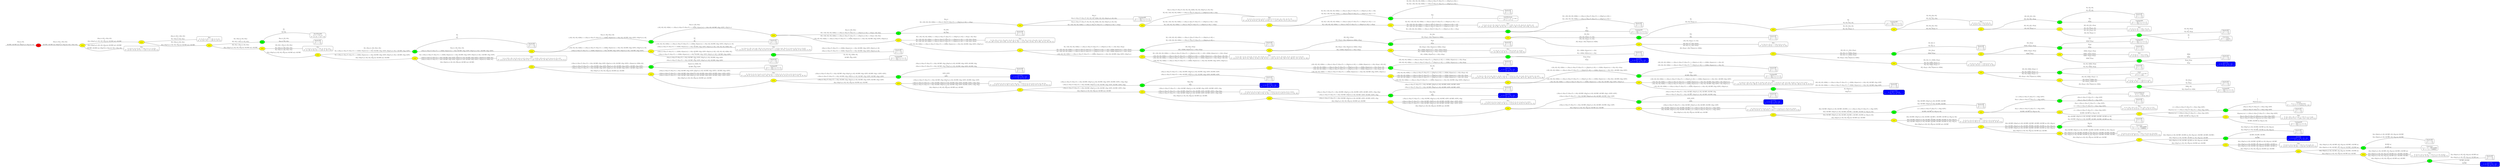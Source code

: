 digraph G { 

                graph [fontname = "STIX Two Math"];
                 node [fontname = "STIX Two Math"];
                 edge [fontname = "STIX Two Math"];
                rankdir=LR;
   node1 [style="filled",fillcolor="red",label="loop"];
   
   node2 [shape="box",style="rounded",label="Mux\n h: ⟨⟨a, b⟩, ⟨c, d⟩⟩ ⟼ {⟨b, ⟨a, d, c⟩⟩}\n h*: ⟨A, ⟨B, C, D⟩⟩ ⟼ {⟨⟨B, A⟩, ⟨D, C⟩⟩}"];
   
   node3 [shape="box",style="rounded",label="MeetNDualDP\n h: a ⟼ {⟨a, a⟩}\n h*: ⟨r1, r2⟩ ⟼ {r1 ∨ r2}"];
   
   node4 [shape="box",style="rounded",label="IdentityDP\n h: f ⟼ {f}\n h*: r ⟼ {r}"];
   
   node5 [style="filled",fillcolor="green",label="par"];
   
   node6 [shape="box",style="rounded",label="Mux\n h: ⟨⟨a, b⟩, ⟨c, d, e⟩⟩ ⟼ {⟨b, ⟨⟨c, ⟨d, e⟩⟩, a⟩⟩}\n h*: ⟨A, ⟨⟨B, ⟨C, D⟩⟩, E⟩⟩ ⟼ {⟨⟨E, A⟩, ⟨B, C, D⟩⟩}"];
   
   node7 [shape="box",style="rounded",label="IdentityDP\n h: f ⟼ {f}\n h*: r ⟼ {r}"];
   
   node8 [shape="box",style="rounded",label="CatalogueDP\n h: f ⟼ Min { r_i | f_i ≽ f}\n h*: r ⟼ Max { f_i | r_i ≼ f}"];
   
   node9 [shape="box",style="rounded",label="Mux\n h: ⟨a, b, c, d, e, f, g, h, i, j, k, l⟩ ⟼ {⟨⟨h, k, ⟨⟨e, d, f, g⟩⟩, ⟨⟨a, c, b⟩⟩, ⟨⟨j, i⟩⟩⟩, l⟩}\n h*: ⟨⟨A, B, ⟨⟨C, D, E, F⟩⟩, ⟨⟨G, H, I⟩⟩, ⟨⟨J, K⟩⟩⟩, L⟩ ⟼ {⟨G, I, H, D, C, E, F, A, K, J, B, L⟩}"];
   
   node10 [shape="box",style="rounded",label="IdentityDP\n h: f ⟼ {f}\n h*: r ⟼ {r}"];
   
   node11 [shape="box",style="rounded",label="LimitMaximals\n h: f ⟼ {⟨⟩} if f ∈ ↓{⊤ s}, else ø\n h*: ⟨⟩ ⟼ {⊤ s}"];
   
   node12 [style="filled",fillcolor="green",label="par"];
   
   node13 [shape="box",style="rounded",label="Mux\n h: ⟨⟨a, b, ⟨⟨c, d, e, f⟩⟩, ⟨⟨g, h, i⟩⟩, ⟨⟨j, k⟩⟩⟩, ⟨⟩⟩ ⟼ {⟨⟨b, ⟨⟨c, d, e, f⟩⟩, ⟨⟨g, h, i⟩⟩, ⟨⟨j, k⟩⟩⟩, a⟩}\n h*: ⟨⟨A, ⟨⟨B, C, D, E⟩⟩, ⟨⟨F, G, H⟩⟩, ⟨⟨I, J⟩⟩⟩, K⟩ ⟼ {⟨⟨K, A, ⟨⟨B, C, D, E⟩⟩, ⟨⟨F, G, H⟩⟩, ⟨⟨I, J⟩⟩⟩, ⟨⟩⟩}"];
   
   node14 [shape="box",style="rounded",label="IdentityDP\n h: f ⟼ {f}\n h*: r ⟼ {r}"];
   
   node15 [shape="box",style="rounded",label="CatalogueDP\n h: f ⟼ Min { r_i | f_i ≽ f}\n h*: r ⟼ Max { f_i | r_i ≼ f}"];
   
   node16 [style="filled",fillcolor="green",label="par"];
   
   node17 [style="filled",fillcolor="yellow",label="series"];
   
   node18 [style="filled",fillcolor="yellow",label="series"];
   
   node19 [style="filled",fillcolor="yellow",label="series"];
   
   node20 [style="filled",fillcolor="yellow",label="series"];
   
   node21 [shape="box",style="rounded",label="IdentityDP\n h: f ⟼ {f}\n h*: r ⟼ {r}"];
   
   node22 [style="filled",fillcolor="green",label="par"];
   
   node23 [shape="box",style="rounded",label="Mux\n h: ⟨⟨⟨a, ⟨⟨b, c, d, e⟩⟩, ⟨⟨f, g, h⟩⟩, ⟨⟨i, j⟩⟩⟩, k⟩, ⟨l, m⟩⟩ ⟼ {⟨⟨a, ⟨⟨b, c, d, e⟩⟩, ⟨⟨f, g, h⟩⟩, ⟨⟨i, j⟩⟩⟩, ⟨⟨l, m⟩, k⟩⟩}\n h*: ⟨⟨A, ⟨⟨B, C, D, E⟩⟩, ⟨⟨F, G, H⟩⟩, ⟨⟨I, J⟩⟩⟩, ⟨⟨K, L⟩, M⟩⟩ ⟼ {⟨⟨⟨A, ⟨⟨B, C, D, E⟩⟩, ⟨⟨F, G, H⟩⟩, ⟨⟨I, J⟩⟩⟩, M⟩, ⟨K, L⟩⟩}"];
   
   node24 [shape="box",style="rounded",label="IdentityDP\n h: f ⟼ {f}\n h*: r ⟼ {r}"];
   
   node25 [shape="box",style="rounded",label="CatalogueDP\n h: f ⟼ Min { r_i | f_i ≽ f}\n h*: r ⟼ Max { f_i | r_i ≼ f}"];
   
   node26 [shape="box",style="rounded",label="Mux\n h: ⟨a, b, c, d⟩ ⟼ {⟨⟨a, b, d⟩, c⟩}\n h*: ⟨⟨A, B, C⟩, D⟩ ⟼ {⟨A, B, D, C⟩}"];
   
   node27 [shape="box",style="rounded",label="IdentityDP\n h: f ⟼ {f}\n h*: r ⟼ {r}"];
   
   node28 [shape="box",style="rounded",label="CatalogueDP\n h: f ⟼ Min { r_i | f_i ≽ f}\n h*: r ⟼ Max { f_i | r_i ≼ f}"];
   
   node29 [style="filled",fillcolor="green",label="par"];
   
   node30 [shape="box",style="rounded",label="Mux\n h: ⟨⟨a, b, c⟩, d⟩ ⟼ {⟨⟨b, c, d⟩, a⟩}\n h*: ⟨⟨A, B, C⟩, D⟩ ⟼ {⟨⟨D, A, B⟩, C⟩}"];
   
   node31 [shape="box",style="rounded",label="IdentityDP\n h: f ⟼ {f}\n h*: r ⟼ {r}"];
   
   node32 [shape="box",style="rounded",label="Conversion\n h: f ⟼ {ceil(f)}\n h*: r ⟼ {(float) r}"];
   
   node33 [style="filled",fillcolor="green",label="par"];
   
   node34 [style="filled",fillcolor="yellow",label="series"];
   
   node35 [style="filled",fillcolor="yellow",label="series"];
   
   node36 [style="filled",fillcolor="yellow",label="series"];
   
   node37 [style="filled",fillcolor="yellow",label="series"];
   
   node38 [shape="box",style="rounded",label="IdentityDP\n h: f ⟼ {f}\n h*: r ⟼ {r}"];
   
   node39 [style="filled",fillcolor="green",label="par"];
   
   node40 [shape="box",style="rounded",label="Mux\n h: ⟨⟨⟨a, b, c⟩, d⟩, e⟩ ⟼ {⟨⟨a, b, d⟩, ⟨e, c⟩⟩}\n h*: ⟨⟨A, B, C⟩, ⟨D, E⟩⟩ ⟼ {⟨⟨⟨A, B, E⟩, C⟩, D⟩}"];
   
   node41 [shape="box",style="rounded",label="IdentityDP\n h: f ⟼ {f}\n h*: r ⟼ {r}"];
   
   node42 [shape="box",style="rounded",label="CatalogueDP\n h: f ⟼ Min { r_i | f_i ≽ f}\n h*: r ⟼ Max { f_i | r_i ≼ f}"];
   
   node43 [shape="box",style="rounded",label="IdentityDP\n h: f ⟼ {f}\n h*: r ⟼ {r}"];
   
   node44 [style="filled",fillcolor="green",label="par"];
   
   node45 [shape="box",style="rounded",label="Mux\n h: ⟨⟨a, b⟩, c⟩ ⟼ {⟨a, ⟨c, b⟩⟩}\n h*: ⟨A, ⟨B, C⟩⟩ ⟼ {⟨⟨A, C⟩, B⟩}"];
   
   node46 [shape="box",style="rounded",label="IdentityDP\n h: f ⟼ {f}\n h*: r ⟼ {r}"];
   
   node47 [shape="box",style="filled,rounded",fillcolor="blue",fontcolor="white",label="SumNDP\n h: ⟨f1, f2⟩ ⟼ {f1 + f2}\n h*: r ⟼  {⟨f1, f2⟩ | f1+f2 = r}"];
   
   node48 [style="filled",fillcolor="green",label="par"];
   
   node49 [style="filled",fillcolor="yellow",label="series"];
   
   node50 [style="filled",fillcolor="yellow",label="series"];
   
   node51 [style="filled",fillcolor="green",label="par"];
   
   node52 [shape="box",style="rounded",label="Mux\n h: ⟨⟨a, b, c⟩, ⟨d, e⟩⟩ ⟼ {⟨⟨a, b, d, e⟩, c⟩}\n h*: ⟨⟨A, B, C, D⟩, E⟩ ⟼ {⟨⟨A, B, E⟩, ⟨C, D⟩⟩}"];
   
   node53 [shape="box",style="rounded",label="IdentityDP\n h: f ⟼ {f}\n h*: r ⟼ {r}"];
   
   node54 [shape="box",style="rounded",label="Limit\n h: f ⟼ {⟨⟩} if f ≼ 10, else ø\n h*: ⟨⟩ ⟼ {10}"];
   
   node55 [style="filled",fillcolor="green",label="par"];
   
   node56 [shape="box",style="rounded",label="Mux\n h: ⟨⟨a, b, c, d⟩, ⟨⟩⟩ ⟼ {⟨⟨b, d⟩, ⟨c, a⟩⟩}\n h*: ⟨⟨A, B⟩, ⟨C, D⟩⟩ ⟼ {⟨⟨D, A, C, B⟩, ⟨⟩⟩}"];
   
   node57 [shape="box",style="rounded",label="IdentityDP\n h: f ⟼ {f}\n h*: r ⟼ {r}"];
   
   node58 [shape="box",style="rounded",label="CatalogueDP\n h: f ⟼ Min { r_i | f_i ≽ f}\n h*: r ⟼ Max { f_i | r_i ≼ f}"];
   
   node59 [style="filled",fillcolor="green",label="par"];
   
   node60 [style="filled",fillcolor="yellow",label="series"];
   
   node61 [style="filled",fillcolor="yellow",label="series"];
   
   node62 [style="filled",fillcolor="yellow",label="series"];
   
   node63 [style="filled",fillcolor="yellow",label="series"];
   
   node64 [style="filled",fillcolor="yellow",label="series"];
   
   node65 [style="filled",fillcolor="yellow",label="series"];
   
   node66 [shape="box",style="rounded",label="IdentityDP\n h: f ⟼ {f}\n h*: r ⟼ {r}"];
   
   node67 [style="filled",fillcolor="green",label="par"];
   
   node68 [shape="box",style="rounded",label="Mux\n h: ⟨⟨⟨a, b⟩, ⟨c, d, e⟩⟩, f⟩ ⟼ {⟨⟨a, ⟨⟨e, d⟩⟩, c⟩, ⟨f, b⟩⟩}\n h*: ⟨⟨A, ⟨⟨B, C⟩⟩, D⟩, ⟨E, F⟩⟩ ⟼ {⟨⟨⟨A, F⟩, ⟨D, C, B⟩⟩, E⟩}"];
   
   node69 [shape="box",style="rounded",label="IdentityDP\n h: f ⟼ {f}\n h*: r ⟼ {r}"];
   
   node70 [shape="box",style="filled,rounded",fillcolor="blue",fontcolor="white",label="SumNDP\n h: ⟨f1, f2⟩ ⟼ {f1 + f2}\n h*: r ⟼  {⟨f1, f2⟩ | f1+f2 = r}"];
   
   node71 [style="filled",fillcolor="green",label="par"];
   
   node72 [style="filled",fillcolor="yellow",label="series"];
   
   node73 [style="filled",fillcolor="yellow",label="series"];
   
   node74 [style="filled",fillcolor="green",label="par"];
   
   node75 [shape="box",style="rounded",label="Mux\n h: ⟨⟨a, ⟨⟨b, c, d, e⟩⟩, ⟨⟨f, g, h⟩⟩, ⟨⟨i, j⟩⟩⟩, ⟨⟨k, ⟨⟨l, m⟩⟩, n⟩, o⟩⟩ ⟼ {⟨⟨⟨⟨b, c, d, e⟩⟩, ⟨⟨f, g, h⟩⟩, ⟨⟨i, j⟩⟩, ⟨⟨l, m⟩⟩, n, o⟩, ⟨k, a⟩⟩}\n h*: ⟨⟨⟨⟨A, B, C, D⟩⟩, ⟨⟨E, F, G⟩⟩, ⟨⟨H, I⟩⟩, ⟨⟨J, K⟩⟩, L, M⟩, ⟨N, O⟩⟩ ⟼ {⟨⟨O, ⟨⟨A, B, C, D⟩⟩, ⟨⟨E, F, G⟩⟩, ⟨⟨H, I⟩⟩⟩, ⟨⟨N, ⟨⟨J, K⟩⟩, L⟩, M⟩⟩}"];
   
   node76 [shape="box",style="rounded",label="IdentityDP\n h: f ⟼ {f}\n h*: r ⟼ {r}"];
   
   node77 [shape="box",style="filled,rounded",fillcolor="blue",fontcolor="white",label="SumNDP\n h: ⟨f1, f2⟩ ⟼ {f1 + f2}\n h*: r ⟼  {⟨f1, f2⟩ | f1+f2 = r}"];
   
   node78 [style="filled",fillcolor="green",label="par"];
   
   node79 [shape="box",style="rounded",label="Mux\n h: ⟨⟨⟨⟨a, b, c, d⟩⟩, ⟨⟨e, f, g⟩⟩, ⟨⟨h, i⟩⟩, ⟨⟨j, k⟩⟩, l, m⟩, n⟩ ⟼ {⟨⟨⟨⟨a, b, c, d⟩⟩, ⟨⟨e, f, g⟩⟩, ⟨⟨h, i⟩⟩, ⟨⟨j, k⟩⟩, l, n⟩, m⟩}\n h*: ⟨⟨⟨⟨A, B, C, D⟩⟩, ⟨⟨E, F, G⟩⟩, ⟨⟨H, I⟩⟩, ⟨⟨J, K⟩⟩, L, M⟩, N⟩ ⟼ {⟨⟨⟨⟨A, B, C, D⟩⟩, ⟨⟨E, F, G⟩⟩, ⟨⟨H, I⟩⟩, ⟨⟨J, K⟩⟩, L, N⟩, M⟩}"];
   
   node80 [shape="box",style="rounded",label="IdentityDP\n h: f ⟼ {f}\n h*: r ⟼ {r}"];
   
   node81 [shape="box",style="rounded",label="CatalogueDP\n h: f ⟼ Min { r_i | f_i ≽ f}\n h*: r ⟼ Max { f_i | r_i ≼ f}"];
   
   node82 [style="filled",fillcolor="green",label="par"];
   
   node83 [shape="box",style="rounded",label="Mux\n h: ⟨⟨⟨⟨a, b, c, d⟩⟩, ⟨⟨e, f, g⟩⟩, ⟨⟨h, i⟩⟩, ⟨⟨j, k⟩⟩, l, m⟩, ⟨n, o, p⟩⟩ ⟼ {⟨⟨⟨⟨a, b, c, d⟩⟩, ⟨⟨e, f, g⟩⟩, ⟨⟨j, k⟩⟩, l, m, n, o, p⟩, ⟨i, h⟩⟩}\n h*: ⟨⟨⟨⟨A, B, C, D⟩⟩, ⟨⟨E, F, G⟩⟩, ⟨⟨H, I⟩⟩, J, K, L, M, N⟩, ⟨O, P⟩⟩ ⟼ {⟨⟨⟨⟨A, B, C, D⟩⟩, ⟨⟨E, F, G⟩⟩, ⟨⟨P, O⟩⟩, ⟨⟨H, I⟩⟩, J, K⟩, ⟨L, M, N⟩⟩}"];
   
   node84 [shape="box",style="rounded",label="IdentityDP\n h: f ⟼ {f}\n h*: r ⟼ {r}"];
   
   node85 [shape="box",style="filled,rounded",fillcolor="blue",fontcolor="white",label="ProductNDP\n h: ⟨f1, f2⟩ ⟼ {f1⋅f2}\n h*: r ⟼ Max {⟨f1, f2⟩ | f1⋅f2 ≤ r}"];
   
   node86 [style="filled",fillcolor="green",label="par"];
   
   node87 [style="filled",fillcolor="yellow",label="series"];
   
   node88 [style="filled",fillcolor="yellow",label="series"];
   
   node89 [style="filled",fillcolor="yellow",label="series"];
   
   node90 [style="filled",fillcolor="yellow",label="series"];
   
   node91 [style="filled",fillcolor="yellow",label="series"];
   
   node92 [style="filled",fillcolor="yellow",label="series"];
   
   node93 [style="filled",fillcolor="yellow",label="series"];
   
   node94 [style="filled",fillcolor="yellow",label="series"];
   
   node95 [shape="box",style="rounded",label="IdentityDP\n h: f ⟼ {f}\n h*: r ⟼ {r}"];
   
   node96 [style="filled",fillcolor="green",label="par"];
   
   node97 [shape="box",style="rounded",label="Mux\n h: ⟨⟨⟨⟨⟨a, b, c, d⟩⟩, ⟨⟨e, f, g⟩⟩, ⟨⟨h, i⟩⟩, j, k, l, m, n⟩, o⟩, p⟩ ⟼ {⟨⟨⟨⟨e, f, g⟩⟩, ⟨⟨h, i⟩⟩, j, l, m, n, o, k⟩, ⟨b, a, c, d, p⟩⟩}\n h*: ⟨⟨⟨⟨A, B, C⟩⟩, ⟨⟨D, E⟩⟩, F, G, H, I, J, K⟩, ⟨L, M, N, O, P⟩⟩ ⟼ {⟨⟨⟨⟨⟨M, L, N, O⟩⟩, ⟨⟨A, B, C⟩⟩, ⟨⟨D, E⟩⟩, F, K, G, H, I⟩, J⟩, P⟩}"];
   
   node98 [shape="box",style="rounded",label="IdentityDP\n h: f ⟼ {f}\n h*: r ⟼ {r}"];
   
   node99 [shape="box",style="rounded",label="CatalogueDP\n h: f ⟼ Min { r_i | f_i ≽ f}\n h*: r ⟼ Max { f_i | r_i ≼ f}"];
   
   node100 [style="filled",fillcolor="green",label="par"];
   
   node101 [style="filled",fillcolor="yellow",label="series"];
   
   node102 [style="filled",fillcolor="yellow",label="series"];
   
   node103 [style="filled",fillcolor="green",label="par"];
   
   node104 [shape="box",style="rounded",label="Mux\n h: ⟨a, ⟨⟨⟨⟨b, c, d⟩⟩, ⟨⟨e, f⟩⟩, g, h, i, j, k, l⟩, ⟨m, n, o⟩⟩⟩ ⟼ {⟨⟨⟨⟨b, c, d⟩⟩, g, h, i, j, k, l, m, n, o⟩, ⟨f, e, a⟩⟩}\n h*: ⟨⟨⟨⟨A, B, C⟩⟩, D, E, F, G, H, I, J, K, L⟩, ⟨M, N, O⟩⟩ ⟼ {⟨O, ⟨⟨⟨⟨A, B, C⟩⟩, ⟨⟨N, M⟩⟩, D, E, F, G, H, I⟩, ⟨J, K, L⟩⟩⟩}"];
   
   node105 [shape="box",style="rounded",label="IdentityDP\n h: f ⟼ {f}\n h*: r ⟼ {r}"];
   
   node106 [shape="box",style="rounded",label="CatalogueDP\n h: f ⟼ Min { r_i | f_i ≽ f}\n h*: r ⟼ Max { f_i | r_i ≼ f}"];
   
   node107 [style="filled",fillcolor="green",label="par"];
   
   node108 [shape="box",style="rounded",label="Mux\n h: ⟨⟨⟨⟨a, b, c⟩⟩, d, e, f, g, h, i, j, k, l⟩, ⟨m, n, o⟩⟩ ⟼ {⟨⟨⟨⟨a, b, c⟩⟩, d, e, f, h, i, j, k, l, m, n⟩, ⟨o, g⟩⟩}\n h*: ⟨⟨⟨⟨A, B, C⟩⟩, D, E, F, G, H, I, J, K, L, M⟩, ⟨N, O⟩⟩ ⟼ {⟨⟨⟨⟨A, B, C⟩⟩, D, E, F, O, G, H, I, J, K⟩, ⟨L, M, N⟩⟩}"];
   
   node109 [shape="box",style="rounded",label="IdentityDP\n h: f ⟼ {f}\n h*: r ⟼ {r}"];
   
   node110 [shape="box",style="filled,rounded",fillcolor="blue",fontcolor="white",label="SumNDP\n h: ⟨f1, f2⟩ ⟼ {f1 + f2}\n h*: r ⟼  {⟨f1, f2⟩ | f1+f2 = r}"];
   
   node111 [style="filled",fillcolor="green",label="par"];
   
   node112 [shape="box",style="rounded",label="Mux\n h: ⟨⟨⟨⟨a, b, c⟩⟩, d, e, f, g, h, i, j, k, l, m⟩, n⟩ ⟼ {⟨⟨⟨⟨a, b, c⟩⟩, d, e, g, h, i, j, k, l, n⟩, ⟨m, f⟩⟩}\n h*: ⟨⟨⟨⟨A, B, C⟩⟩, D, E, F, G, H, I, J, K, L⟩, ⟨M, N⟩⟩ ⟼ {⟨⟨⟨⟨A, B, C⟩⟩, D, E, N, F, G, H, I, J, K, M⟩, L⟩}"];
   
   node113 [shape="box",style="rounded",label="IdentityDP\n h: f ⟼ {f}\n h*: r ⟼ {r}"];
   
   node114 [shape="box",style="filled,rounded",fillcolor="blue",fontcolor="white",label="SumNDP\n h: ⟨f1, f2⟩ ⟼ {f1 + f2}\n h*: r ⟼  {⟨f1, f2⟩ | f1+f2 = r}"];
   
   node115 [style="filled",fillcolor="green",label="par"];
   
   node116 [shape="box",style="rounded",label="Mux\n h: ⟨⟨⟨⟨a, b, c⟩⟩, d, e, f, g, h, i, j, k, l⟩, m⟩ ⟼ {⟨⟨⟨⟨a, b, c⟩⟩, d, e, f, g, h, j, k, l⟩, ⟨i, m⟩⟩}\n h*: ⟨⟨⟨⟨A, B, C⟩⟩, D, E, F, G, H, I, J, K⟩, ⟨L, M⟩⟩ ⟼ {⟨⟨⟨⟨A, B, C⟩⟩, D, E, F, G, H, L, I, J, K⟩, M⟩}"];
   
   node117 [shape="box",style="rounded",label="IdentityDP\n h: f ⟼ {f}\n h*: r ⟼ {r}"];
   
   node118 [shape="box",style="filled,rounded",fillcolor="blue",fontcolor="white",label="SumNDP\n h: ⟨f1, f2⟩ ⟼ {f1 + f2}\n h*: r ⟼  {⟨f1, f2⟩ | f1+f2 = r}"];
   
   node119 [style="filled",fillcolor="green",label="par"];
   
   node120 [shape="box",style="rounded",label="Mux\n h: ⟨⟨⟨⟨a, b, c⟩⟩, d, e, f, g, h, i, j, k⟩, l⟩ ⟼ {⟨⟨⟨⟨a, b, c⟩⟩, d, e, f, g, h, j, l⟩, ⟨i, k⟩⟩}\n h*: ⟨⟨⟨⟨A, B, C⟩⟩, D, E, F, G, H, I, J⟩, ⟨K, L⟩⟩ ⟼ {⟨⟨⟨⟨A, B, C⟩⟩, D, E, F, G, H, K, I, L⟩, J⟩}"];
   
   node121 [shape="box",style="rounded",label="IdentityDP\n h: f ⟼ {f}\n h*: r ⟼ {r}"];
   
   node122 [shape="box",style="filled,rounded",fillcolor="blue",fontcolor="white",label="SumNDP\n h: ⟨f1, f2⟩ ⟼ {f1 + f2}\n h*: r ⟼  {⟨f1, f2⟩ | f1+f2 = r}"];
   
   node123 [style="filled",fillcolor="green",label="par"];
   
   node124 [shape="box",style="rounded",label="Mux\n h: ⟨⟨⟨⟨a, b, c⟩⟩, d, e, f, g, h, i, j⟩, k⟩ ⟼ {⟨⟨d, e, f, g, h, i⟩, ⟨⟨⟩, ⟨⟨⟨a, b, c⟩⟩, j, k⟩⟩⟩}\n h*: ⟨⟨A, B, C, D, E, F⟩, ⟨⟨⟩, ⟨⟨⟨G, H, I⟩⟩, J, K⟩⟩⟩ ⟼ {⟨⟨⟨⟨G, H, I⟩⟩, A, B, C, D, E, F, J⟩, K⟩}"];
   
   node125 [shape="box",style="rounded",label="IdentityDP\n h: f ⟼ {f}\n h*: r ⟼ {r}"];
   
   node126 [shape="box",style="rounded",label="ConstantMinimals\n h: ⟨⟩ ⟼ {0 m}\n h*: r ⟼ {⟨⟩} if r ∈ ↑{0 m}, else ø"];
   
   node127 [shape="box",style="rounded",label="IdentityDP\n h: f ⟼ {f}\n h*: r ⟼ {r}"];
   
   node128 [style="filled",fillcolor="green",label="par"];
   
   node129 [shape="box",style="rounded",label="Mux\n h: ⟨a, ⟨⟨⟨b, c, d⟩⟩, e, f⟩⟩ ⟼ {⟨⟨⟩, ⟨⟨⟨b, c, d⟩⟩, a, e, f⟩⟩}\n h*: ⟨⟨⟩, ⟨⟨⟨A, B, C⟩⟩, D, E, F⟩⟩ ⟼ {⟨D, ⟨⟨⟨A, B, C⟩⟩, E, F⟩⟩}"];
   
   node130 [shape="box",style="rounded",label="Constant\n h: ⟨⟩ ⟼ {⟨1 person/car⟩}\n h*: r ⟼ {⟨⟩} if r ≼ ⟨1 person/car⟩, else ø"];
   
   node131 [shape="box",style="rounded",label="IdentityDP\n h: f ⟼ {f}\n h*: r ⟼ {r}"];
   
   node132 [style="filled",fillcolor="green",label="par"];
   
   node133 [shape="box",style="rounded",label="Mux\n h: ⟨⟨a⟩, ⟨⟨⟨b, c, d⟩⟩, e, f, g⟩⟩ ⟼ {⟨b, d, c, a, e, f, g⟩}\n h*: ⟨A, B, C, D, E, F, G⟩ ⟼ {⟨⟨D⟩, ⟨⟨⟨A, C, B⟩⟩, E, F, G⟩⟩}"];
   
   node134 [shape="box",style="rounded",label="CatalogueDP\n h: f ⟼ Min { r_i | f_i ≽ f}\n h*: r ⟼ Max { f_i | r_i ≼ f}"];
   
   node135 [style="filled",fillcolor="yellow",label="series"];
   
   node136 [style="filled",fillcolor="yellow",label="series"];
   
   node137 [style="filled",fillcolor="yellow",label="series"];
   
   node138 [style="filled",fillcolor="yellow",label="series"];
   
   node139 [style="filled",fillcolor="green",label="par"];
   
   node140 [shape="box",style="rounded",label="Mux\n h: ⟨⟨a, b, c, d, e, f⟩, ⟨g, h, i, j⟩⟩ ⟼ {⟨⟨a, b, c, d, e, f, g, h, j⟩, i⟩}\n h*: ⟨⟨A, B, C, D, E, F, G, H, I⟩, J⟩ ⟼ {⟨⟨A, B, C, D, E, F⟩, ⟨G, H, J, I⟩⟩}"];
   
   node141 [shape="box",style="rounded",label="IdentityDP\n h: f ⟼ {f}\n h*: r ⟼ {r}"];
   
   node142 [shape="box",style="rounded",label="Conversion\n h: f ⟼ {f × 1609.344000}\n h*: r ⟼ {r × 0.000621}"];
   
   node143 [style="filled",fillcolor="green",label="par"];
   
   node144 [shape="box",style="rounded",label="Mux\n h: ⟨⟨a, b, c, d, e, f, g, h, i⟩, j⟩ ⟼ {⟨⟨a, c, d, e, h, i, j⟩, ⟨f, g, b⟩⟩}\n h*: ⟨⟨A, B, C, D, E, F, G⟩, ⟨H, I, J⟩⟩ ⟼ {⟨⟨A, J, B, C, D, H, I, E, F⟩, G⟩}"];
   
   node145 [shape="box",style="rounded",label="IdentityDP\n h: f ⟼ {f}\n h*: r ⟼ {r}"];
   
   node146 [shape="box",style="filled,rounded",fillcolor="blue",fontcolor="white",label="SumNDP\n h: ⟨f1, f2, f3⟩ ⟼ {f1 + f2 + f3}\n h*: r ⟼  {⟨f1, f2, f3⟩ | f1+f2+f3 = r}"];
   
   node147 [style="filled",fillcolor="green",label="par"];
   
   node148 [shape="box",style="rounded",label="Mux\n h: ⟨⟨a, b, c, d, e, f, g⟩, h⟩ ⟼ {⟨⟨a, b, c, d, f, g, h⟩, e⟩}\n h*: ⟨⟨A, B, C, D, E, F, G⟩, H⟩ ⟼ {⟨⟨A, B, C, D, H, E, F⟩, G⟩}"];
   
   node149 [shape="box",style="rounded",label="IdentityDP\n h: f ⟼ {f}\n h*: r ⟼ {r}"];
   
   node150 [shape="box",style="rounded",label="Conversion\n h: f ⟼ {f × 1609.344000}\n h*: r ⟼ {r × 0.000621}"];
   
   node151 [style="filled",fillcolor="green",label="par"];
   
   node152 [shape="box",style="rounded",label="Mux\n h: ⟨⟨a, b, c, d, e, f, g⟩, h⟩ ⟼ {⟨⟨a, b, c, e, f, h⟩, ⟨d, g⟩⟩}\n h*: ⟨⟨A, B, C, D, E, F⟩, ⟨G, H⟩⟩ ⟼ {⟨⟨A, B, C, G, D, E, H⟩, F⟩}"];
   
   node153 [shape="box",style="rounded",label="IdentityDP\n h: f ⟼ {f}\n h*: r ⟼ {r}"];
   
   node154 [shape="box",style="filled,rounded",fillcolor="blue",fontcolor="white",label="SumNDP\n h: ⟨f1, f2⟩ ⟼ {f1 + f2}\n h*: r ⟼  {⟨f1, f2⟩ | f1+f2 = r}"];
   
   node155 [style="filled",fillcolor="green",label="par"];
   
   node156 [style="filled",fillcolor="yellow",label="series"];
   
   node157 [style="filled",fillcolor="yellow",label="series"];
   
   node158 [style="filled",fillcolor="yellow",label="series"];
   
   node159 [style="filled",fillcolor="yellow",label="series"];
   
   node160 [style="filled",fillcolor="yellow",label="series"];
   
   node161 [style="filled",fillcolor="yellow",label="series"];
   
   node162 [style="filled",fillcolor="yellow",label="series"];
   
   node163 [style="filled",fillcolor="yellow",label="series"];
   
   node164 [style="filled",fillcolor="yellow",label="series"];
   
   node165 [style="filled",fillcolor="yellow",label="series"];
   
   node166 [style="filled",fillcolor="yellow",label="series"];
   
   node167 [style="filled",fillcolor="yellow",label="series"];
   
   node168 [style="filled",fillcolor="yellow",label="series"];
   
   node169 [style="filled",fillcolor="yellow",label="series"];
   
   node170 [style="filled",fillcolor="yellow",label="series"];
   
   node171 [style="filled",fillcolor="yellow",label="series"];
   
   node172 [style="filled",fillcolor="yellow",label="series"];
   
   node173 [style="filled",fillcolor="yellow",label="series"];
   
   node174 [style="filled",fillcolor="yellow",label="series"];
   
   node175 [style="filled",fillcolor="yellow",label="series"];
   
   node176 [style="filled",fillcolor="yellow",label="series"];
   
   node177 [style="filled",fillcolor="yellow",label="series"];
   
   node178 [style="filled",fillcolor="yellow",label="series"];
   
   node179 [shape="box",style="rounded",label="Mux\n h: ⟨⟨a, b, c, d, e, f⟩, g⟩ ⟼ {⟨⟨g, f, b, e, c⟩, ⟨a, d⟩⟩}\n h*: ⟨⟨A, B, C, D, E⟩, ⟨F, G⟩⟩ ⟼ {⟨⟨F, C, E, G, D, B⟩, A⟩}"];
   
   node180 [style="filled",fillcolor="yellow",label="series"];
   
   node181 [shape="none",label=""];
   
   node1->node180 [arrowhead="none",label="(R[m/s]×R[])×(R[s]×R[])\n↓\n(R[CHF]×R[CHF/mi]×R[kg*m/s]×R[g/mi]×R[])×(R[s]×R[])"];
   node5->node3 [arrowhead="none",label="R[]\n↓\nR[]×R[]"];
   node5->node4 [arrowhead="none",label="R[m/s]×R[]×R[s]\n↓\nR[m/s]×R[]×R[s]"];
   node12->node10 [arrowhead="none",label="R[]×R[]×((R[]×R[]×R[]×R[Hz])×)×((R[m/s]×R[m/s²]×R[m/s²])×)×((R[kg*m/s]×R[])×)\n↓\nR[]×R[]×((R[]×R[]×R[]×R[Hz])×)×((R[m/s]×R[m/s²]×R[m/s²])×)×((R[kg*m/s]×R[])×)"];
   node12->node11 [arrowhead="none",label="R[s]\n↓\n𝟙"];
   node16->node14 [arrowhead="none",label="R[]×((R[]×R[]×R[]×R[Hz])×)×((R[m/s]×R[m/s²]×R[m/s²])×)×((R[kg*m/s]×R[])×)\n↓\nR[]×((R[]×R[]×R[]×R[Hz])×)×((R[m/s]×R[m/s²]×R[m/s²])×)×((R[kg*m/s]×R[])×)"];
   node16->node15 [arrowhead="none",label="R[]\n↓\nR[op]"];
   node17->node13 [arrowhead="none",label="R[]×R[]×((R[]×R[]×R[]×R[Hz])×)×((R[m/s]×R[m/s²]×R[m/s²])×)×((R[kg*m/s]×R[])×)×(𝟙)\n↓\nR[]×((R[]×R[]×R[]×R[Hz])×)×((R[m/s]×R[m/s²]×R[m/s²])×)×((R[kg*m/s]×R[])×)×R[]"];
   node17->node16 [arrowhead="none",label="R[]×((R[]×R[]×R[]×R[Hz])×)×((R[m/s]×R[m/s²]×R[m/s²])×)×((R[kg*m/s]×R[])×)×R[]\n↓\nR[]×((R[]×R[]×R[]×R[Hz])×)×((R[m/s]×R[m/s²]×R[m/s²])×)×((R[kg*m/s]×R[])×)×R[op]"];
   node18->node12 [arrowhead="none",label="R[]×R[]×((R[]×R[]×R[]×R[Hz])×)×((R[m/s]×R[m/s²]×R[m/s²])×)×((R[kg*m/s]×R[])×)×R[s]\n↓\nR[]×R[]×((R[]×R[]×R[]×R[Hz])×)×((R[m/s]×R[m/s²]×R[m/s²])×)×((R[kg*m/s]×R[])×)×(𝟙)"];
   node18->node17 [arrowhead="none",label="R[]×R[]×((R[]×R[]×R[]×R[Hz])×)×((R[m/s]×R[m/s²]×R[m/s²])×)×((R[kg*m/s]×R[])×)×(𝟙)\n↓\nR[]×((R[]×R[]×R[]×R[Hz])×)×((R[m/s]×R[m/s²]×R[m/s²])×)×((R[kg*m/s]×R[])×)×R[op]"];
   node19->node9 [arrowhead="none",label="R[m/s]×R[m/s²]×R[m/s²]×R[]×R[]×R[]×R[Hz]×R[]×R[]×R[kg*m/s]×R[]×R[s]\n↓\nR[]×R[]×((R[]×R[]×R[]×R[Hz])×)×((R[m/s]×R[m/s²]×R[m/s²])×)×((R[kg*m/s]×R[])×)×R[s]"];
   node19->node18 [arrowhead="none",label="R[]×R[]×((R[]×R[]×R[]×R[Hz])×)×((R[m/s]×R[m/s²]×R[m/s²])×)×((R[kg*m/s]×R[])×)×R[s]\n↓\nR[]×((R[]×R[]×R[]×R[Hz])×)×((R[m/s]×R[m/s²]×R[m/s²])×)×((R[kg*m/s]×R[])×)×R[op]"];
   node20->node8 [arrowhead="none",label="R[m/s]\n↓\nR[m/s]×R[m/s²]×R[m/s²]×R[]×R[]×R[]×R[Hz]×R[]×R[]×R[kg*m/s]×R[]×R[s]"];
   node20->node19 [arrowhead="none",label="R[m/s]×R[m/s²]×R[m/s²]×R[]×R[]×R[]×R[Hz]×R[]×R[]×R[kg*m/s]×R[]×R[s]\n↓\nR[]×((R[]×R[]×R[]×R[Hz])×)×((R[m/s]×R[m/s²]×R[m/s²])×)×((R[kg*m/s]×R[])×)×R[op]"];
   node22->node20 [arrowhead="none",label="R[m/s]\n↓\nR[]×((R[]×R[]×R[]×R[Hz])×)×((R[m/s]×R[m/s²]×R[m/s²])×)×((R[kg*m/s]×R[])×)×R[op]"];
   node22->node21 [arrowhead="none",label="R[]×R[s]\n↓\nR[]×R[s]"];
   node29->node27 [arrowhead="none",label="R[]×R[]×R[]\n↓\nR[]×R[]×R[]"];
   node29->node28 [arrowhead="none",label="R[s]\n↓\nR[op]"];
   node33->node31 [arrowhead="none",label="R[]×R[]×R[op]\n↓\nR[]×R[]×R[op]"];
   node33->node32 [arrowhead="none",label="R[]\n↓\nℕ"];
   node34->node30 [arrowhead="none",label="(R[]×R[]×R[])×R[op]\n↓\n(R[]×R[]×R[op])×R[]"];
   node34->node33 [arrowhead="none",label="(R[]×R[]×R[op])×R[]\n↓\n(R[]×R[]×R[op])×ℕ"];
   node35->node29 [arrowhead="none",label="(R[]×R[]×R[])×R[s]\n↓\n(R[]×R[]×R[])×R[op]"];
   node35->node34 [arrowhead="none",label="(R[]×R[]×R[])×R[op]\n↓\n(R[]×R[]×R[op])×ℕ"];
   node36->node26 [arrowhead="none",label="R[]×R[]×R[s]×R[]\n↓\n(R[]×R[]×R[])×R[s]"];
   node36->node35 [arrowhead="none",label="(R[]×R[]×R[])×R[s]\n↓\n(R[]×R[]×R[op])×ℕ"];
   node37->node25 [arrowhead="none",label="R[]\n↓\nR[]×R[]×R[s]×R[]"];
   node37->node36 [arrowhead="none",label="R[]×R[]×R[s]×R[]\n↓\n(R[]×R[]×R[op])×ℕ"];
   node39->node37 [arrowhead="none",label="R[]\n↓\n(R[]×R[]×R[op])×ℕ"];
   node39->node38 [arrowhead="none",label="R[s]\n↓\nR[s]"];
   node44->node42 [arrowhead="none",label="R[s]\n↓\nR[Hz]×R[op]"];
   node44->node43 [arrowhead="none",label="R[op]\n↓\nR[op]"];
   node48->node46 [arrowhead="none",label="R[Hz]\n↓\nR[Hz]"];
   node48->node47 [arrowhead="none",label="R[op]×R[op]\n↓\nR[op]"];
   node49->node45 [arrowhead="none",label="(R[Hz]×R[op])×R[op]\n↓\nR[Hz]×(R[op]×R[op])"];
   node49->node48 [arrowhead="none",label="R[Hz]×(R[op]×R[op])\n↓\nR[Hz]×R[op]"];
   node50->node44 [arrowhead="none",label="R[s]×R[op]\n↓\n(R[Hz]×R[op])×R[op]"];
   node50->node49 [arrowhead="none",label="(R[Hz]×R[op])×R[op]\n↓\nR[Hz]×R[op]"];
   node51->node41 [arrowhead="none",label="R[]×R[]×ℕ\n↓\nR[]×R[]×ℕ"];
   node51->node50 [arrowhead="none",label="R[s]×R[op]\n↓\nR[Hz]×R[op]"];
   node55->node53 [arrowhead="none",label="R[]×R[]×R[Hz]×R[op]\n↓\nR[]×R[]×R[Hz]×R[op]"];
   node55->node54 [arrowhead="none",label="ℕ\n↓\n𝟙"];
   node59->node57 [arrowhead="none",label="R[]×R[op]\n↓\nR[]×R[op]"];
   node59->node58 [arrowhead="none",label="R[Hz]×R[]\n↓\nR[s]×R[pixel/sr]×R[Hz]"];
   node60->node56 [arrowhead="none",label="(R[]×R[]×R[Hz]×R[op])×(𝟙)\n↓\n(R[]×R[op])×(R[Hz]×R[])"];
   node60->node59 [arrowhead="none",label="(R[]×R[op])×(R[Hz]×R[])\n↓\n(R[]×R[op])×(R[s]×R[pixel/sr]×R[Hz])"];
   node61->node55 [arrowhead="none",label="(R[]×R[]×R[Hz]×R[op])×ℕ\n↓\n(R[]×R[]×R[Hz]×R[op])×(𝟙)"];
   node61->node60 [arrowhead="none",label="(R[]×R[]×R[Hz]×R[op])×(𝟙)\n↓\n(R[]×R[op])×(R[s]×R[pixel/sr]×R[Hz])"];
   node62->node52 [arrowhead="none",label="(R[]×R[]×ℕ)×(R[Hz]×R[op])\n↓\n(R[]×R[]×R[Hz]×R[op])×ℕ"];
   node62->node61 [arrowhead="none",label="(R[]×R[]×R[Hz]×R[op])×ℕ\n↓\n(R[]×R[op])×(R[s]×R[pixel/sr]×R[Hz])"];
   node63->node51 [arrowhead="none",label="(R[]×R[]×ℕ)×(R[s]×R[op])\n↓\n(R[]×R[]×ℕ)×(R[Hz]×R[op])"];
   node63->node62 [arrowhead="none",label="(R[]×R[]×ℕ)×(R[Hz]×R[op])\n↓\n(R[]×R[op])×(R[s]×R[pixel/sr]×R[Hz])"];
   node64->node40 [arrowhead="none",label="((R[]×R[]×R[op])×ℕ)×R[s]\n↓\n(R[]×R[]×ℕ)×(R[s]×R[op])"];
   node64->node63 [arrowhead="none",label="(R[]×R[]×ℕ)×(R[s]×R[op])\n↓\n(R[]×R[op])×(R[s]×R[pixel/sr]×R[Hz])"];
   node65->node39 [arrowhead="none",label="R[]×R[s]\n↓\n((R[]×R[]×R[op])×ℕ)×R[s]"];
   node65->node64 [arrowhead="none",label="((R[]×R[]×R[op])×ℕ)×R[s]\n↓\n(R[]×R[op])×(R[s]×R[pixel/sr]×R[Hz])"];
   node67->node65 [arrowhead="none",label="R[]×R[s]\n↓\n(R[]×R[op])×(R[s]×R[pixel/sr]×R[Hz])"];
   node67->node66 [arrowhead="none",label="R[op]\n↓\nR[op]"];
   node71->node69 [arrowhead="none",label="R[]×((R[Hz]×R[pixel/sr])×)×R[s]\n↓\nR[]×((R[Hz]×R[pixel/sr])×)×R[s]"];
   node71->node70 [arrowhead="none",label="R[op]×R[op]\n↓\nR[op]"];
   node72->node68 [arrowhead="none",label="(R[]×R[op])×(R[s]×R[pixel/sr]×R[Hz])×R[op]\n↓\n(R[]×((R[Hz]×R[pixel/sr])×)×R[s])×(R[op]×R[op])"];
   node72->node71 [arrowhead="none",label="(R[]×((R[Hz]×R[pixel/sr])×)×R[s])×(R[op]×R[op])\n↓\n(R[]×((R[Hz]×R[pixel/sr])×)×R[s])×R[op]"];
   node73->node67 [arrowhead="none",label="(R[]×R[s])×R[op]\n↓\n(R[]×R[op])×(R[s]×R[pixel/sr]×R[Hz])×R[op]"];
   node73->node72 [arrowhead="none",label="(R[]×R[op])×(R[s]×R[pixel/sr]×R[Hz])×R[op]\n↓\n(R[]×((R[Hz]×R[pixel/sr])×)×R[s])×R[op]"];
   node74->node24 [arrowhead="none",label="R[]×((R[]×R[]×R[]×R[Hz])×)×((R[m/s]×R[m/s²]×R[m/s²])×)×((R[kg*m/s]×R[])×)\n↓\nR[]×((R[]×R[]×R[]×R[Hz])×)×((R[m/s]×R[m/s²]×R[m/s²])×)×((R[kg*m/s]×R[])×)"];
   node74->node73 [arrowhead="none",label="(R[]×R[s])×R[op]\n↓\n(R[]×((R[Hz]×R[pixel/sr])×)×R[s])×R[op]"];
   node78->node76 [arrowhead="none",label="((R[]×R[]×R[]×R[Hz])×)×((R[m/s]×R[m/s²]×R[m/s²])×)×((R[kg*m/s]×R[])×)×((R[Hz]×R[pixel/sr])×)×R[s]×R[op]\n↓\n((R[]×R[]×R[]×R[Hz])×)×((R[m/s]×R[m/s²]×R[m/s²])×)×((R[kg*m/s]×R[])×)×((R[Hz]×R[pixel/sr])×)×R[s]×R[op]"];
   node78->node77 [arrowhead="none",label="R[]×R[]\n↓\nR[]"];
   node82->node80 [arrowhead="none",label="((R[]×R[]×R[]×R[Hz])×)×((R[m/s]×R[m/s²]×R[m/s²])×)×((R[kg*m/s]×R[])×)×((R[Hz]×R[pixel/sr])×)×R[s]×R[]\n↓\n((R[]×R[]×R[]×R[Hz])×)×((R[m/s]×R[m/s²]×R[m/s²])×)×((R[kg*m/s]×R[])×)×((R[Hz]×R[pixel/sr])×)×R[s]×R[]"];
   node82->node81 [arrowhead="none",label="R[op]\n↓\nR[CHF]×R[g]×R[W]"];
   node86->node84 [arrowhead="none",label="((R[]×R[]×R[]×R[Hz])×)×((R[m/s]×R[m/s²]×R[m/s²])×)×((R[Hz]×R[pixel/sr])×)×R[s]×R[]×R[CHF]×R[g]×R[W]\n↓\n((R[]×R[]×R[]×R[Hz])×)×((R[m/s]×R[m/s²]×R[m/s²])×)×((R[Hz]×R[pixel/sr])×)×R[s]×R[]×R[CHF]×R[g]×R[W]"];
   node86->node85 [arrowhead="none",label="R[]×R[kg*m/s]\n↓\nR[kg*m/s]"];
   node87->node83 [arrowhead="none",label="(((R[]×R[]×R[]×R[Hz])×)×((R[m/s]×R[m/s²]×R[m/s²])×)×((R[kg*m/s]×R[])×)×((R[Hz]×R[pixel/sr])×)×R[s]×R[])×(R[CHF]×R[g]×R[W])\n↓\n(((R[]×R[]×R[]×R[Hz])×)×((R[m/s]×R[m/s²]×R[m/s²])×)×((R[Hz]×R[pixel/sr])×)×R[s]×R[]×R[CHF]×R[g]×R[W])×(R[]×R[kg*m/s])"];
   node87->node86 [arrowhead="none",label="(((R[]×R[]×R[]×R[Hz])×)×((R[m/s]×R[m/s²]×R[m/s²])×)×((R[Hz]×R[pixel/sr])×)×R[s]×R[]×R[CHF]×R[g]×R[W])×(R[]×R[kg*m/s])\n↓\n(((R[]×R[]×R[]×R[Hz])×)×((R[m/s]×R[m/s²]×R[m/s²])×)×((R[Hz]×R[pixel/sr])×)×R[s]×R[]×R[CHF]×R[g]×R[W])×R[kg*m/s]"];
   node88->node82 [arrowhead="none",label="(((R[]×R[]×R[]×R[Hz])×)×((R[m/s]×R[m/s²]×R[m/s²])×)×((R[kg*m/s]×R[])×)×((R[Hz]×R[pixel/sr])×)×R[s]×R[])×R[op]\n↓\n(((R[]×R[]×R[]×R[Hz])×)×((R[m/s]×R[m/s²]×R[m/s²])×)×((R[kg*m/s]×R[])×)×((R[Hz]×R[pixel/sr])×)×R[s]×R[])×(R[CHF]×R[g]×R[W])"];
   node88->node87 [arrowhead="none",label="(((R[]×R[]×R[]×R[Hz])×)×((R[m/s]×R[m/s²]×R[m/s²])×)×((R[kg*m/s]×R[])×)×((R[Hz]×R[pixel/sr])×)×R[s]×R[])×(R[CHF]×R[g]×R[W])\n↓\n(((R[]×R[]×R[]×R[Hz])×)×((R[m/s]×R[m/s²]×R[m/s²])×)×((R[Hz]×R[pixel/sr])×)×R[s]×R[]×R[CHF]×R[g]×R[W])×R[kg*m/s]"];
   node89->node79 [arrowhead="none",label="(((R[]×R[]×R[]×R[Hz])×)×((R[m/s]×R[m/s²]×R[m/s²])×)×((R[kg*m/s]×R[])×)×((R[Hz]×R[pixel/sr])×)×R[s]×R[op])×R[]\n↓\n(((R[]×R[]×R[]×R[Hz])×)×((R[m/s]×R[m/s²]×R[m/s²])×)×((R[kg*m/s]×R[])×)×((R[Hz]×R[pixel/sr])×)×R[s]×R[])×R[op]"];
   node89->node88 [arrowhead="none",label="(((R[]×R[]×R[]×R[Hz])×)×((R[m/s]×R[m/s²]×R[m/s²])×)×((R[kg*m/s]×R[])×)×((R[Hz]×R[pixel/sr])×)×R[s]×R[])×R[op]\n↓\n(((R[]×R[]×R[]×R[Hz])×)×((R[m/s]×R[m/s²]×R[m/s²])×)×((R[Hz]×R[pixel/sr])×)×R[s]×R[]×R[CHF]×R[g]×R[W])×R[kg*m/s]"];
   node90->node78 [arrowhead="none",label="(((R[]×R[]×R[]×R[Hz])×)×((R[m/s]×R[m/s²]×R[m/s²])×)×((R[kg*m/s]×R[])×)×((R[Hz]×R[pixel/sr])×)×R[s]×R[op])×(R[]×R[])\n↓\n(((R[]×R[]×R[]×R[Hz])×)×((R[m/s]×R[m/s²]×R[m/s²])×)×((R[kg*m/s]×R[])×)×((R[Hz]×R[pixel/sr])×)×R[s]×R[op])×R[]"];
   node90->node89 [arrowhead="none",label="(((R[]×R[]×R[]×R[Hz])×)×((R[m/s]×R[m/s²]×R[m/s²])×)×((R[kg*m/s]×R[])×)×((R[Hz]×R[pixel/sr])×)×R[s]×R[op])×R[]\n↓\n(((R[]×R[]×R[]×R[Hz])×)×((R[m/s]×R[m/s²]×R[m/s²])×)×((R[Hz]×R[pixel/sr])×)×R[s]×R[]×R[CHF]×R[g]×R[W])×R[kg*m/s]"];
   node91->node75 [arrowhead="none",label="R[]×((R[]×R[]×R[]×R[Hz])×)×((R[m/s]×R[m/s²]×R[m/s²])×)×((R[kg*m/s]×R[])×)×((R[]×((R[Hz]×R[pixel/sr])×)×R[s])×R[op])\n↓\n(((R[]×R[]×R[]×R[Hz])×)×((R[m/s]×R[m/s²]×R[m/s²])×)×((R[kg*m/s]×R[])×)×((R[Hz]×R[pixel/sr])×)×R[s]×R[op])×(R[]×R[])"];
   node91->node90 [arrowhead="none",label="(((R[]×R[]×R[]×R[Hz])×)×((R[m/s]×R[m/s²]×R[m/s²])×)×((R[kg*m/s]×R[])×)×((R[Hz]×R[pixel/sr])×)×R[s]×R[op])×(R[]×R[])\n↓\n(((R[]×R[]×R[]×R[Hz])×)×((R[m/s]×R[m/s²]×R[m/s²])×)×((R[Hz]×R[pixel/sr])×)×R[s]×R[]×R[CHF]×R[g]×R[W])×R[kg*m/s]"];
   node92->node74 [arrowhead="none",label="R[]×((R[]×R[]×R[]×R[Hz])×)×((R[m/s]×R[m/s²]×R[m/s²])×)×((R[kg*m/s]×R[])×)×((R[]×R[s])×R[op])\n↓\nR[]×((R[]×R[]×R[]×R[Hz])×)×((R[m/s]×R[m/s²]×R[m/s²])×)×((R[kg*m/s]×R[])×)×((R[]×((R[Hz]×R[pixel/sr])×)×R[s])×R[op])"];
   node92->node91 [arrowhead="none",label="R[]×((R[]×R[]×R[]×R[Hz])×)×((R[m/s]×R[m/s²]×R[m/s²])×)×((R[kg*m/s]×R[])×)×((R[]×((R[Hz]×R[pixel/sr])×)×R[s])×R[op])\n↓\n(((R[]×R[]×R[]×R[Hz])×)×((R[m/s]×R[m/s²]×R[m/s²])×)×((R[Hz]×R[pixel/sr])×)×R[s]×R[]×R[CHF]×R[g]×R[W])×R[kg*m/s]"];
   node93->node23 [arrowhead="none",label="(R[]×((R[]×R[]×R[]×R[Hz])×)×((R[m/s]×R[m/s²]×R[m/s²])×)×((R[kg*m/s]×R[])×)×R[op])×(R[]×R[s])\n↓\nR[]×((R[]×R[]×R[]×R[Hz])×)×((R[m/s]×R[m/s²]×R[m/s²])×)×((R[kg*m/s]×R[])×)×((R[]×R[s])×R[op])"];
   node93->node92 [arrowhead="none",label="R[]×((R[]×R[]×R[]×R[Hz])×)×((R[m/s]×R[m/s²]×R[m/s²])×)×((R[kg*m/s]×R[])×)×((R[]×R[s])×R[op])\n↓\n(((R[]×R[]×R[]×R[Hz])×)×((R[m/s]×R[m/s²]×R[m/s²])×)×((R[Hz]×R[pixel/sr])×)×R[s]×R[]×R[CHF]×R[g]×R[W])×R[kg*m/s]"];
   node94->node22 [arrowhead="none",label="R[m/s]×(R[]×R[s])\n↓\n(R[]×((R[]×R[]×R[]×R[Hz])×)×((R[m/s]×R[m/s²]×R[m/s²])×)×((R[kg*m/s]×R[])×)×R[op])×(R[]×R[s])"];
   node94->node93 [arrowhead="none",label="(R[]×((R[]×R[]×R[]×R[Hz])×)×((R[m/s]×R[m/s²]×R[m/s²])×)×((R[kg*m/s]×R[])×)×R[op])×(R[]×R[s])\n↓\n(((R[]×R[]×R[]×R[Hz])×)×((R[m/s]×R[m/s²]×R[m/s²])×)×((R[Hz]×R[pixel/sr])×)×R[s]×R[]×R[CHF]×R[g]×R[W])×R[kg*m/s]"];
   node96->node94 [arrowhead="none",label="R[m/s]×(R[]×R[s])\n↓\n(((R[]×R[]×R[]×R[Hz])×)×((R[m/s]×R[m/s²]×R[m/s²])×)×((R[Hz]×R[pixel/sr])×)×R[s]×R[]×R[CHF]×R[g]×R[W])×R[kg*m/s]"];
   node96->node95 [arrowhead="none",label="R[]\n↓\nR[]"];
   node100->node98 [arrowhead="none",label="((R[m/s]×R[m/s²]×R[m/s²])×)×((R[Hz]×R[pixel/sr])×)×R[s]×R[CHF]×R[g]×R[W]×R[kg*m/s]×R[]\n↓\n((R[m/s]×R[m/s²]×R[m/s²])×)×((R[Hz]×R[pixel/sr])×)×R[s]×R[CHF]×R[g]×R[W]×R[kg*m/s]×R[]"];
   node100->node99 [arrowhead="none",label="R[]×R[]×R[]×R[Hz]×R[]\n↓\nR[CHF]×R[g]×R[W]"];
   node101->node97 [arrowhead="none",label="((((R[]×R[]×R[]×R[Hz])×)×((R[m/s]×R[m/s²]×R[m/s²])×)×((R[Hz]×R[pixel/sr])×)×R[s]×R[]×R[CHF]×R[g]×R[W])×R[kg*m/s])×R[]\n↓\n(((R[m/s]×R[m/s²]×R[m/s²])×)×((R[Hz]×R[pixel/sr])×)×R[s]×R[CHF]×R[g]×R[W]×R[kg*m/s]×R[])×(R[]×R[]×R[]×R[Hz]×R[])"];
   node101->node100 [arrowhead="none",label="(((R[m/s]×R[m/s²]×R[m/s²])×)×((R[Hz]×R[pixel/sr])×)×R[s]×R[CHF]×R[g]×R[W]×R[kg*m/s]×R[])×(R[]×R[]×R[]×R[Hz]×R[])\n↓\n(((R[m/s]×R[m/s²]×R[m/s²])×)×((R[Hz]×R[pixel/sr])×)×R[s]×R[CHF]×R[g]×R[W]×R[kg*m/s]×R[])×(R[CHF]×R[g]×R[W])"];
   node102->node96 [arrowhead="none",label="R[m/s]×(R[]×R[s])×R[]\n↓\n((((R[]×R[]×R[]×R[Hz])×)×((R[m/s]×R[m/s²]×R[m/s²])×)×((R[Hz]×R[pixel/sr])×)×R[s]×R[]×R[CHF]×R[g]×R[W])×R[kg*m/s])×R[]"];
   node102->node101 [arrowhead="none",label="((((R[]×R[]×R[]×R[Hz])×)×((R[m/s]×R[m/s²]×R[m/s²])×)×((R[Hz]×R[pixel/sr])×)×R[s]×R[]×R[CHF]×R[g]×R[W])×R[kg*m/s])×R[]\n↓\n(((R[m/s]×R[m/s²]×R[m/s²])×)×((R[Hz]×R[pixel/sr])×)×R[s]×R[CHF]×R[g]×R[W]×R[kg*m/s]×R[])×(R[CHF]×R[g]×R[W])"];
   node103->node7 [arrowhead="none",label="R[]\n↓\nR[]"];
   node103->node102 [arrowhead="none",label="R[m/s]×(R[]×R[s])×R[]\n↓\n(((R[m/s]×R[m/s²]×R[m/s²])×)×((R[Hz]×R[pixel/sr])×)×R[s]×R[CHF]×R[g]×R[W]×R[kg*m/s]×R[])×(R[CHF]×R[g]×R[W])"];
   node107->node105 [arrowhead="none",label="((R[m/s]×R[m/s²]×R[m/s²])×)×R[s]×R[CHF]×R[g]×R[W]×R[kg*m/s]×R[]×R[CHF]×R[g]×R[W]\n↓\n((R[m/s]×R[m/s²]×R[m/s²])×)×R[s]×R[CHF]×R[g]×R[W]×R[kg*m/s]×R[]×R[CHF]×R[g]×R[W]"];
   node107->node106 [arrowhead="none",label="R[pixel/sr]×R[Hz]×R[]\n↓\nR[CHF]×R[g]×R[W]"];
   node111->node109 [arrowhead="none",label="((R[m/s]×R[m/s²]×R[m/s²])×)×R[s]×R[CHF]×R[g]×R[kg*m/s]×R[]×R[CHF]×R[g]×R[W]×R[CHF]×R[g]\n↓\n((R[m/s]×R[m/s²]×R[m/s²])×)×R[s]×R[CHF]×R[g]×R[kg*m/s]×R[]×R[CHF]×R[g]×R[W]×R[CHF]×R[g]"];
   node111->node110 [arrowhead="none",label="R[W]×R[W]\n↓\nR[W]"];
   node115->node113 [arrowhead="none",label="((R[m/s]×R[m/s²]×R[m/s²])×)×R[s]×R[CHF]×R[kg*m/s]×R[]×R[CHF]×R[g]×R[W]×R[CHF]×R[W]\n↓\n((R[m/s]×R[m/s²]×R[m/s²])×)×R[s]×R[CHF]×R[kg*m/s]×R[]×R[CHF]×R[g]×R[W]×R[CHF]×R[W]"];
   node115->node114 [arrowhead="none",label="R[g]×R[g]\n↓\nR[g]"];
   node119->node117 [arrowhead="none",label="((R[m/s]×R[m/s²]×R[m/s²])×)×R[s]×R[CHF]×R[kg*m/s]×R[]×R[CHF]×R[W]×R[CHF]×R[W]\n↓\n((R[m/s]×R[m/s²]×R[m/s²])×)×R[s]×R[CHF]×R[kg*m/s]×R[]×R[CHF]×R[W]×R[CHF]×R[W]"];
   node119->node118 [arrowhead="none",label="R[g]×R[g]\n↓\nR[g]"];
   node123->node121 [arrowhead="none",label="((R[m/s]×R[m/s²]×R[m/s²])×)×R[s]×R[CHF]×R[kg*m/s]×R[]×R[CHF]×R[CHF]×R[g]\n↓\n((R[m/s]×R[m/s²]×R[m/s²])×)×R[s]×R[CHF]×R[kg*m/s]×R[]×R[CHF]×R[CHF]×R[g]"];
   node123->node122 [arrowhead="none",label="R[W]×R[W]\n↓\nR[W]"];
   node128->node126 [arrowhead="none",label="𝟙\n↓\nR[m]"];
   node128->node127 [arrowhead="none",label="((R[m/s]×R[m/s²]×R[m/s²])×)×R[g]×R[W]\n↓\n((R[m/s]×R[m/s²]×R[m/s²])×)×R[g]×R[W]"];
   node132->node130 [arrowhead="none",label="𝟙\n↓\n(R[person/car]×)"];
   node132->node131 [arrowhead="none",label="((R[m/s]×R[m/s²]×R[m/s²])×)×R[m]×R[g]×R[W]\n↓\n((R[m/s]×R[m/s²]×R[m/s²])×)×R[m]×R[g]×R[W]"];
   node135->node133 [arrowhead="none",label="(R[person/car]×)×(((R[m/s]×R[m/s²]×R[m/s²])×)×R[m]×R[g]×R[W])\n↓\nR[m/s]×R[m/s²]×R[m/s²]×R[person/car]×R[m]×R[g]×R[W]"];
   node135->node134 [arrowhead="none",label="R[m/s]×R[m/s²]×R[m/s²]×R[person/car]×R[m]×R[g]×R[W]\n↓\nR[CHF]×R[CHF/m]×R[g/m]×R[]"];
   node136->node132 [arrowhead="none",label="(𝟙)×(((R[m/s]×R[m/s²]×R[m/s²])×)×R[m]×R[g]×R[W])\n↓\n(R[person/car]×)×(((R[m/s]×R[m/s²]×R[m/s²])×)×R[m]×R[g]×R[W])"];
   node136->node135 [arrowhead="none",label="(R[person/car]×)×(((R[m/s]×R[m/s²]×R[m/s²])×)×R[m]×R[g]×R[W])\n↓\nR[CHF]×R[CHF/m]×R[g/m]×R[]"];
   node137->node129 [arrowhead="none",label="R[m]×(((R[m/s]×R[m/s²]×R[m/s²])×)×R[g]×R[W])\n↓\n(𝟙)×(((R[m/s]×R[m/s²]×R[m/s²])×)×R[m]×R[g]×R[W])"];
   node137->node136 [arrowhead="none",label="(𝟙)×(((R[m/s]×R[m/s²]×R[m/s²])×)×R[m]×R[g]×R[W])\n↓\nR[CHF]×R[CHF/m]×R[g/m]×R[]"];
   node138->node128 [arrowhead="none",label="(𝟙)×(((R[m/s]×R[m/s²]×R[m/s²])×)×R[g]×R[W])\n↓\nR[m]×(((R[m/s]×R[m/s²]×R[m/s²])×)×R[g]×R[W])"];
   node138->node137 [arrowhead="none",label="R[m]×(((R[m/s]×R[m/s²]×R[m/s²])×)×R[g]×R[W])\n↓\nR[CHF]×R[CHF/m]×R[g/m]×R[]"];
   node139->node125 [arrowhead="none",label="R[s]×R[CHF]×R[kg*m/s]×R[]×R[CHF]×R[CHF]\n↓\nR[s]×R[CHF]×R[kg*m/s]×R[]×R[CHF]×R[CHF]"];
   node139->node138 [arrowhead="none",label="(𝟙)×(((R[m/s]×R[m/s²]×R[m/s²])×)×R[g]×R[W])\n↓\nR[CHF]×R[CHF/m]×R[g/m]×R[]"];
   node143->node141 [arrowhead="none",label="R[s]×R[CHF]×R[kg*m/s]×R[]×R[CHF]×R[CHF]×R[CHF]×R[CHF/m]×R[]\n↓\nR[s]×R[CHF]×R[kg*m/s]×R[]×R[CHF]×R[CHF]×R[CHF]×R[CHF/m]×R[]"];
   node143->node142 [arrowhead="none",label="R[g/m]\n↓\nR[g/mi]"];
   node147->node145 [arrowhead="none",label="R[s]×R[kg*m/s]×R[]×R[CHF]×R[CHF/m]×R[]×R[g/mi]\n↓\nR[s]×R[kg*m/s]×R[]×R[CHF]×R[CHF/m]×R[]×R[g/mi]"];
   node147->node146 [arrowhead="none",label="R[CHF]×R[CHF]×R[CHF]\n↓\nR[CHF]"];
   node151->node149 [arrowhead="none",label="R[s]×R[kg*m/s]×R[]×R[CHF]×R[]×R[g/mi]×R[CHF]\n↓\nR[s]×R[kg*m/s]×R[]×R[CHF]×R[]×R[g/mi]×R[CHF]"];
   node151->node150 [arrowhead="none",label="R[CHF/m]\n↓\nR[CHF/mi]"];
   node155->node153 [arrowhead="none",label="R[s]×R[kg*m/s]×R[]×R[]×R[g/mi]×R[CHF/mi]\n↓\nR[s]×R[kg*m/s]×R[]×R[]×R[g/mi]×R[CHF/mi]"];
   node155->node154 [arrowhead="none",label="R[CHF]×R[CHF]\n↓\nR[CHF]"];
   node156->node152 [arrowhead="none",label="(R[s]×R[kg*m/s]×R[]×R[CHF]×R[]×R[g/mi]×R[CHF])×R[CHF/mi]\n↓\n(R[s]×R[kg*m/s]×R[]×R[]×R[g/mi]×R[CHF/mi])×(R[CHF]×R[CHF])"];
   node156->node155 [arrowhead="none",label="(R[s]×R[kg*m/s]×R[]×R[]×R[g/mi]×R[CHF/mi])×(R[CHF]×R[CHF])\n↓\n(R[s]×R[kg*m/s]×R[]×R[]×R[g/mi]×R[CHF/mi])×R[CHF]"];
   node157->node151 [arrowhead="none",label="(R[s]×R[kg*m/s]×R[]×R[CHF]×R[]×R[g/mi]×R[CHF])×R[CHF/m]\n↓\n(R[s]×R[kg*m/s]×R[]×R[CHF]×R[]×R[g/mi]×R[CHF])×R[CHF/mi]"];
   node157->node156 [arrowhead="none",label="(R[s]×R[kg*m/s]×R[]×R[CHF]×R[]×R[g/mi]×R[CHF])×R[CHF/mi]\n↓\n(R[s]×R[kg*m/s]×R[]×R[]×R[g/mi]×R[CHF/mi])×R[CHF]"];
   node158->node148 [arrowhead="none",label="(R[s]×R[kg*m/s]×R[]×R[CHF]×R[CHF/m]×R[]×R[g/mi])×R[CHF]\n↓\n(R[s]×R[kg*m/s]×R[]×R[CHF]×R[]×R[g/mi]×R[CHF])×R[CHF/m]"];
   node158->node157 [arrowhead="none",label="(R[s]×R[kg*m/s]×R[]×R[CHF]×R[]×R[g/mi]×R[CHF])×R[CHF/m]\n↓\n(R[s]×R[kg*m/s]×R[]×R[]×R[g/mi]×R[CHF/mi])×R[CHF]"];
   node159->node147 [arrowhead="none",label="(R[s]×R[kg*m/s]×R[]×R[CHF]×R[CHF/m]×R[]×R[g/mi])×(R[CHF]×R[CHF]×R[CHF])\n↓\n(R[s]×R[kg*m/s]×R[]×R[CHF]×R[CHF/m]×R[]×R[g/mi])×R[CHF]"];
   node159->node158 [arrowhead="none",label="(R[s]×R[kg*m/s]×R[]×R[CHF]×R[CHF/m]×R[]×R[g/mi])×R[CHF]\n↓\n(R[s]×R[kg*m/s]×R[]×R[]×R[g/mi]×R[CHF/mi])×R[CHF]"];
   node160->node144 [arrowhead="none",label="(R[s]×R[CHF]×R[kg*m/s]×R[]×R[CHF]×R[CHF]×R[CHF]×R[CHF/m]×R[])×R[g/mi]\n↓\n(R[s]×R[kg*m/s]×R[]×R[CHF]×R[CHF/m]×R[]×R[g/mi])×(R[CHF]×R[CHF]×R[CHF])"];
   node160->node159 [arrowhead="none",label="(R[s]×R[kg*m/s]×R[]×R[CHF]×R[CHF/m]×R[]×R[g/mi])×(R[CHF]×R[CHF]×R[CHF])\n↓\n(R[s]×R[kg*m/s]×R[]×R[]×R[g/mi]×R[CHF/mi])×R[CHF]"];
   node161->node143 [arrowhead="none",label="(R[s]×R[CHF]×R[kg*m/s]×R[]×R[CHF]×R[CHF]×R[CHF]×R[CHF/m]×R[])×R[g/m]\n↓\n(R[s]×R[CHF]×R[kg*m/s]×R[]×R[CHF]×R[CHF]×R[CHF]×R[CHF/m]×R[])×R[g/mi]"];
   node161->node160 [arrowhead="none",label="(R[s]×R[CHF]×R[kg*m/s]×R[]×R[CHF]×R[CHF]×R[CHF]×R[CHF/m]×R[])×R[g/mi]\n↓\n(R[s]×R[kg*m/s]×R[]×R[]×R[g/mi]×R[CHF/mi])×R[CHF]"];
   node162->node140 [arrowhead="none",label="(R[s]×R[CHF]×R[kg*m/s]×R[]×R[CHF]×R[CHF])×(R[CHF]×R[CHF/m]×R[g/m]×R[])\n↓\n(R[s]×R[CHF]×R[kg*m/s]×R[]×R[CHF]×R[CHF]×R[CHF]×R[CHF/m]×R[])×R[g/m]"];
   node162->node161 [arrowhead="none",label="(R[s]×R[CHF]×R[kg*m/s]×R[]×R[CHF]×R[CHF]×R[CHF]×R[CHF/m]×R[])×R[g/m]\n↓\n(R[s]×R[kg*m/s]×R[]×R[]×R[g/mi]×R[CHF/mi])×R[CHF]"];
   node163->node139 [arrowhead="none",label="(R[s]×R[CHF]×R[kg*m/s]×R[]×R[CHF]×R[CHF])×(𝟙)×(((R[m/s]×R[m/s²]×R[m/s²])×)×R[g]×R[W])\n↓\n(R[s]×R[CHF]×R[kg*m/s]×R[]×R[CHF]×R[CHF])×(R[CHF]×R[CHF/m]×R[g/m]×R[])"];
   node163->node162 [arrowhead="none",label="(R[s]×R[CHF]×R[kg*m/s]×R[]×R[CHF]×R[CHF])×(R[CHF]×R[CHF/m]×R[g/m]×R[])\n↓\n(R[s]×R[kg*m/s]×R[]×R[]×R[g/mi]×R[CHF/mi])×R[CHF]"];
   node164->node124 [arrowhead="none",label="(((R[m/s]×R[m/s²]×R[m/s²])×)×R[s]×R[CHF]×R[kg*m/s]×R[]×R[CHF]×R[CHF]×R[g])×R[W]\n↓\n(R[s]×R[CHF]×R[kg*m/s]×R[]×R[CHF]×R[CHF])×(𝟙)×(((R[m/s]×R[m/s²]×R[m/s²])×)×R[g]×R[W])"];
   node164->node163 [arrowhead="none",label="(R[s]×R[CHF]×R[kg*m/s]×R[]×R[CHF]×R[CHF])×(𝟙)×(((R[m/s]×R[m/s²]×R[m/s²])×)×R[g]×R[W])\n↓\n(R[s]×R[kg*m/s]×R[]×R[]×R[g/mi]×R[CHF/mi])×R[CHF]"];
   node165->node123 [arrowhead="none",label="(((R[m/s]×R[m/s²]×R[m/s²])×)×R[s]×R[CHF]×R[kg*m/s]×R[]×R[CHF]×R[CHF]×R[g])×(R[W]×R[W])\n↓\n(((R[m/s]×R[m/s²]×R[m/s²])×)×R[s]×R[CHF]×R[kg*m/s]×R[]×R[CHF]×R[CHF]×R[g])×R[W]"];
   node165->node164 [arrowhead="none",label="(((R[m/s]×R[m/s²]×R[m/s²])×)×R[s]×R[CHF]×R[kg*m/s]×R[]×R[CHF]×R[CHF]×R[g])×R[W]\n↓\n(R[s]×R[kg*m/s]×R[]×R[]×R[g/mi]×R[CHF/mi])×R[CHF]"];
   node166->node120 [arrowhead="none",label="(((R[m/s]×R[m/s²]×R[m/s²])×)×R[s]×R[CHF]×R[kg*m/s]×R[]×R[CHF]×R[W]×R[CHF]×R[W])×R[g]\n↓\n(((R[m/s]×R[m/s²]×R[m/s²])×)×R[s]×R[CHF]×R[kg*m/s]×R[]×R[CHF]×R[CHF]×R[g])×(R[W]×R[W])"];
   node166->node165 [arrowhead="none",label="(((R[m/s]×R[m/s²]×R[m/s²])×)×R[s]×R[CHF]×R[kg*m/s]×R[]×R[CHF]×R[CHF]×R[g])×(R[W]×R[W])\n↓\n(R[s]×R[kg*m/s]×R[]×R[]×R[g/mi]×R[CHF/mi])×R[CHF]"];
   node167->node119 [arrowhead="none",label="(((R[m/s]×R[m/s²]×R[m/s²])×)×R[s]×R[CHF]×R[kg*m/s]×R[]×R[CHF]×R[W]×R[CHF]×R[W])×(R[g]×R[g])\n↓\n(((R[m/s]×R[m/s²]×R[m/s²])×)×R[s]×R[CHF]×R[kg*m/s]×R[]×R[CHF]×R[W]×R[CHF]×R[W])×R[g]"];
   node167->node166 [arrowhead="none",label="(((R[m/s]×R[m/s²]×R[m/s²])×)×R[s]×R[CHF]×R[kg*m/s]×R[]×R[CHF]×R[W]×R[CHF]×R[W])×R[g]\n↓\n(R[s]×R[kg*m/s]×R[]×R[]×R[g/mi]×R[CHF/mi])×R[CHF]"];
   node168->node116 [arrowhead="none",label="(((R[m/s]×R[m/s²]×R[m/s²])×)×R[s]×R[CHF]×R[kg*m/s]×R[]×R[CHF]×R[g]×R[W]×R[CHF]×R[W])×R[g]\n↓\n(((R[m/s]×R[m/s²]×R[m/s²])×)×R[s]×R[CHF]×R[kg*m/s]×R[]×R[CHF]×R[W]×R[CHF]×R[W])×(R[g]×R[g])"];
   node168->node167 [arrowhead="none",label="(((R[m/s]×R[m/s²]×R[m/s²])×)×R[s]×R[CHF]×R[kg*m/s]×R[]×R[CHF]×R[W]×R[CHF]×R[W])×(R[g]×R[g])\n↓\n(R[s]×R[kg*m/s]×R[]×R[]×R[g/mi]×R[CHF/mi])×R[CHF]"];
   node169->node115 [arrowhead="none",label="(((R[m/s]×R[m/s²]×R[m/s²])×)×R[s]×R[CHF]×R[kg*m/s]×R[]×R[CHF]×R[g]×R[W]×R[CHF]×R[W])×(R[g]×R[g])\n↓\n(((R[m/s]×R[m/s²]×R[m/s²])×)×R[s]×R[CHF]×R[kg*m/s]×R[]×R[CHF]×R[g]×R[W]×R[CHF]×R[W])×R[g]"];
   node169->node168 [arrowhead="none",label="(((R[m/s]×R[m/s²]×R[m/s²])×)×R[s]×R[CHF]×R[kg*m/s]×R[]×R[CHF]×R[g]×R[W]×R[CHF]×R[W])×R[g]\n↓\n(R[s]×R[kg*m/s]×R[]×R[]×R[g/mi]×R[CHF/mi])×R[CHF]"];
   node170->node112 [arrowhead="none",label="(((R[m/s]×R[m/s²]×R[m/s²])×)×R[s]×R[CHF]×R[g]×R[kg*m/s]×R[]×R[CHF]×R[g]×R[W]×R[CHF]×R[g])×R[W]\n↓\n(((R[m/s]×R[m/s²]×R[m/s²])×)×R[s]×R[CHF]×R[kg*m/s]×R[]×R[CHF]×R[g]×R[W]×R[CHF]×R[W])×(R[g]×R[g])"];
   node170->node169 [arrowhead="none",label="(((R[m/s]×R[m/s²]×R[m/s²])×)×R[s]×R[CHF]×R[kg*m/s]×R[]×R[CHF]×R[g]×R[W]×R[CHF]×R[W])×(R[g]×R[g])\n↓\n(R[s]×R[kg*m/s]×R[]×R[]×R[g/mi]×R[CHF/mi])×R[CHF]"];
   node171->node111 [arrowhead="none",label="(((R[m/s]×R[m/s²]×R[m/s²])×)×R[s]×R[CHF]×R[g]×R[kg*m/s]×R[]×R[CHF]×R[g]×R[W]×R[CHF]×R[g])×(R[W]×R[W])\n↓\n(((R[m/s]×R[m/s²]×R[m/s²])×)×R[s]×R[CHF]×R[g]×R[kg*m/s]×R[]×R[CHF]×R[g]×R[W]×R[CHF]×R[g])×R[W]"];
   node171->node170 [arrowhead="none",label="(((R[m/s]×R[m/s²]×R[m/s²])×)×R[s]×R[CHF]×R[g]×R[kg*m/s]×R[]×R[CHF]×R[g]×R[W]×R[CHF]×R[g])×R[W]\n↓\n(R[s]×R[kg*m/s]×R[]×R[]×R[g/mi]×R[CHF/mi])×R[CHF]"];
   node172->node108 [arrowhead="none",label="(((R[m/s]×R[m/s²]×R[m/s²])×)×R[s]×R[CHF]×R[g]×R[W]×R[kg*m/s]×R[]×R[CHF]×R[g]×R[W])×(R[CHF]×R[g]×R[W])\n↓\n(((R[m/s]×R[m/s²]×R[m/s²])×)×R[s]×R[CHF]×R[g]×R[kg*m/s]×R[]×R[CHF]×R[g]×R[W]×R[CHF]×R[g])×(R[W]×R[W])"];
   node172->node171 [arrowhead="none",label="(((R[m/s]×R[m/s²]×R[m/s²])×)×R[s]×R[CHF]×R[g]×R[kg*m/s]×R[]×R[CHF]×R[g]×R[W]×R[CHF]×R[g])×(R[W]×R[W])\n↓\n(R[s]×R[kg*m/s]×R[]×R[]×R[g/mi]×R[CHF/mi])×R[CHF]"];
   node173->node107 [arrowhead="none",label="(((R[m/s]×R[m/s²]×R[m/s²])×)×R[s]×R[CHF]×R[g]×R[W]×R[kg*m/s]×R[]×R[CHF]×R[g]×R[W])×(R[pixel/sr]×R[Hz]×R[])\n↓\n(((R[m/s]×R[m/s²]×R[m/s²])×)×R[s]×R[CHF]×R[g]×R[W]×R[kg*m/s]×R[]×R[CHF]×R[g]×R[W])×(R[CHF]×R[g]×R[W])"];
   node173->node172 [arrowhead="none",label="(((R[m/s]×R[m/s²]×R[m/s²])×)×R[s]×R[CHF]×R[g]×R[W]×R[kg*m/s]×R[]×R[CHF]×R[g]×R[W])×(R[CHF]×R[g]×R[W])\n↓\n(R[s]×R[kg*m/s]×R[]×R[]×R[g/mi]×R[CHF/mi])×R[CHF]"];
   node174->node104 [arrowhead="none",label="R[]×(((R[m/s]×R[m/s²]×R[m/s²])×)×((R[Hz]×R[pixel/sr])×)×R[s]×R[CHF]×R[g]×R[W]×R[kg*m/s]×R[])×(R[CHF]×R[g]×R[W])\n↓\n(((R[m/s]×R[m/s²]×R[m/s²])×)×R[s]×R[CHF]×R[g]×R[W]×R[kg*m/s]×R[]×R[CHF]×R[g]×R[W])×(R[pixel/sr]×R[Hz]×R[])"];
   node174->node173 [arrowhead="none",label="(((R[m/s]×R[m/s²]×R[m/s²])×)×R[s]×R[CHF]×R[g]×R[W]×R[kg*m/s]×R[]×R[CHF]×R[g]×R[W])×(R[pixel/sr]×R[Hz]×R[])\n↓\n(R[s]×R[kg*m/s]×R[]×R[]×R[g/mi]×R[CHF/mi])×R[CHF]"];
   node175->node103 [arrowhead="none",label="R[]×(R[m/s]×(R[]×R[s])×R[])\n↓\nR[]×(((R[m/s]×R[m/s²]×R[m/s²])×)×((R[Hz]×R[pixel/sr])×)×R[s]×R[CHF]×R[g]×R[W]×R[kg*m/s]×R[])×(R[CHF]×R[g]×R[W])"];
   node175->node174 [arrowhead="none",label="R[]×(((R[m/s]×R[m/s²]×R[m/s²])×)×((R[Hz]×R[pixel/sr])×)×R[s]×R[CHF]×R[g]×R[W]×R[kg*m/s]×R[])×(R[CHF]×R[g]×R[W])\n↓\n(R[s]×R[kg*m/s]×R[]×R[]×R[g/mi]×R[CHF/mi])×R[CHF]"];
   node176->node6 [arrowhead="none",label="(R[]×R[])×(R[m/s]×R[]×R[s])\n↓\nR[]×(R[m/s]×(R[]×R[s])×R[])"];
   node176->node175 [arrowhead="none",label="R[]×(R[m/s]×(R[]×R[s])×R[])\n↓\n(R[s]×R[kg*m/s]×R[]×R[]×R[g/mi]×R[CHF/mi])×R[CHF]"];
   node177->node5 [arrowhead="none",label="R[]×(R[m/s]×R[]×R[s])\n↓\n(R[]×R[])×(R[m/s]×R[]×R[s])"];
   node177->node176 [arrowhead="none",label="(R[]×R[])×(R[m/s]×R[]×R[s])\n↓\n(R[s]×R[kg*m/s]×R[]×R[]×R[g/mi]×R[CHF/mi])×R[CHF]"];
   node178->node2 [arrowhead="none",label="(R[m/s]×R[])×(R[s]×R[])\n↓\nR[]×(R[m/s]×R[]×R[s])"];
   node178->node177 [arrowhead="none",label="R[]×(R[m/s]×R[]×R[s])\n↓\n(R[s]×R[kg*m/s]×R[]×R[]×R[g/mi]×R[CHF/mi])×R[CHF]"];
   node180->node178 [arrowhead="none",label="(R[m/s]×R[])×(R[s]×R[])\n↓\n(R[s]×R[kg*m/s]×R[]×R[]×R[g/mi]×R[CHF/mi])×R[CHF]"];
   node180->node179 [arrowhead="none",label="(R[s]×R[kg*m/s]×R[]×R[]×R[g/mi]×R[CHF/mi])×R[CHF]\n↓\n(R[CHF]×R[CHF/mi]×R[kg*m/s]×R[g/mi]×R[])×(R[s]×R[])"];
   node181->node1 [arrowhead="none",label="R[m/s]×R[]\n↓\nR[CHF]×R[CHF/mi]×R[kg*m/s]×R[g/mi]×R[]"];
   }